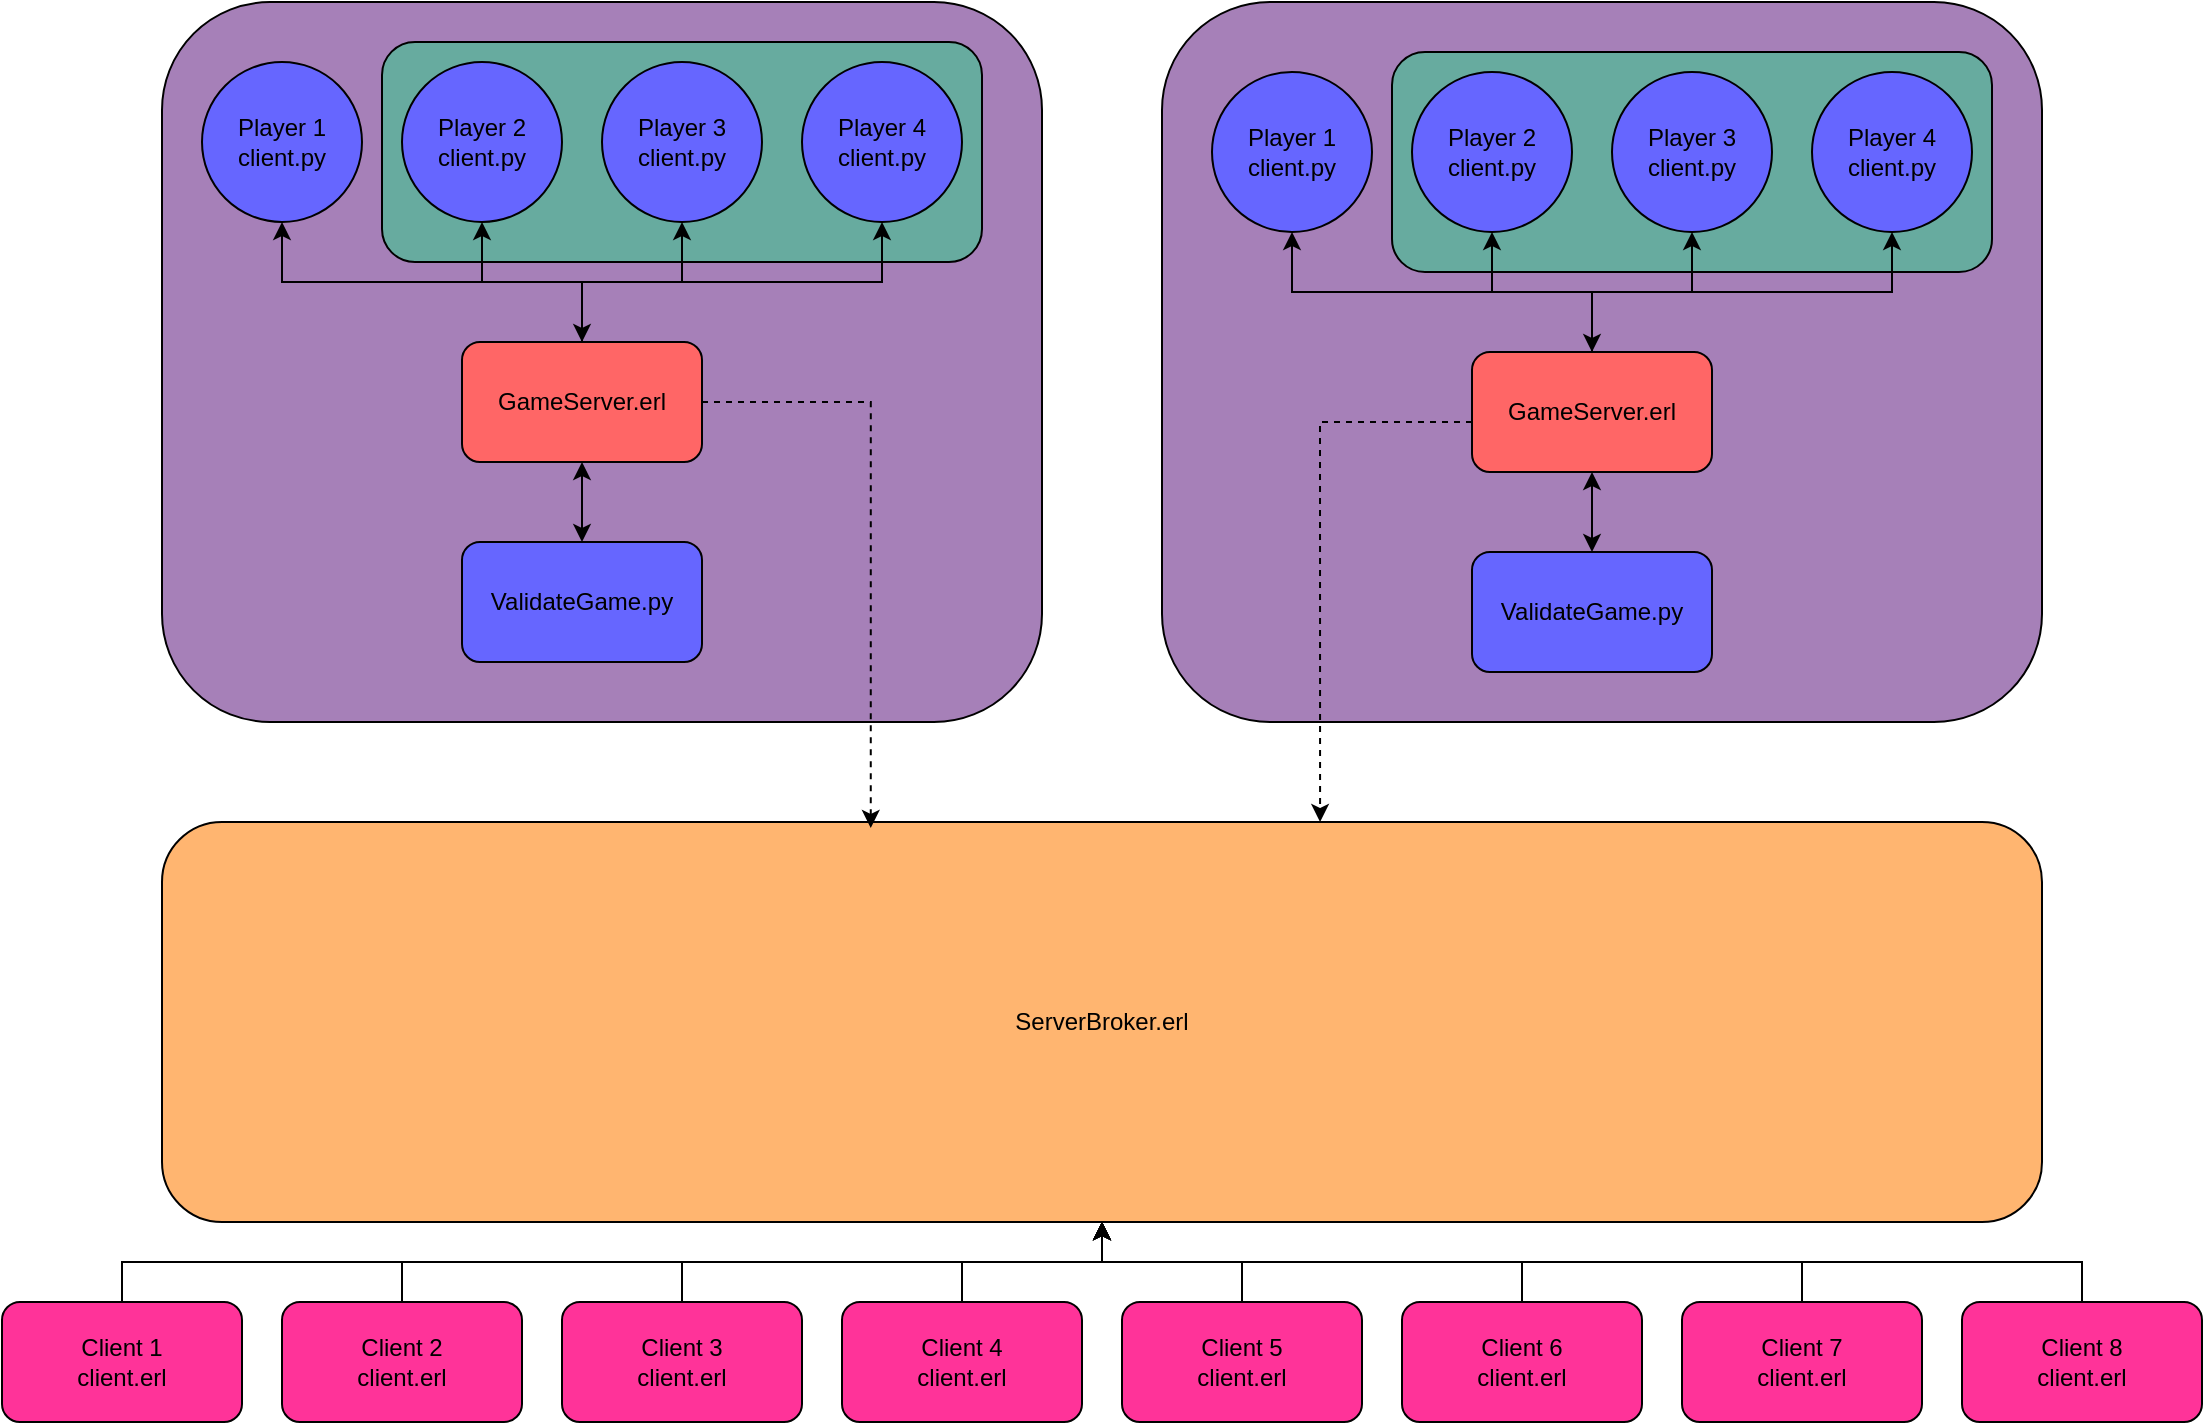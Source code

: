 <mxfile version="26.0.16">
  <diagram name="Page-1" id="VYx0M0j0fv0a2AkuUMyF">
    <mxGraphModel dx="1283" dy="863" grid="1" gridSize="10" guides="1" tooltips="1" connect="1" arrows="1" fold="1" page="1" pageScale="1" pageWidth="850" pageHeight="1100" math="0" shadow="0">
      <root>
        <mxCell id="0" />
        <mxCell id="1" parent="0" />
        <mxCell id="b1mSsga0Eo0aYAT_2aWg-15" value="" style="rounded=1;whiteSpace=wrap;html=1;fillColor=#A680B8;" vertex="1" parent="1">
          <mxGeometry x="690" y="130" width="440" height="360" as="geometry" />
        </mxCell>
        <mxCell id="b1mSsga0Eo0aYAT_2aWg-14" value="" style="rounded=1;whiteSpace=wrap;html=1;fillColor=#A680B8;" vertex="1" parent="1">
          <mxGeometry x="190" y="130" width="440" height="360" as="geometry" />
        </mxCell>
        <mxCell id="b1mSsga0Eo0aYAT_2aWg-1" value="" style="rounded=1;whiteSpace=wrap;html=1;fillColor=#67AB9F;" vertex="1" parent="1">
          <mxGeometry x="300" y="150" width="300" height="110" as="geometry" />
        </mxCell>
        <mxCell id="A0MI5SSV7Di4h1PPscc3-9" style="edgeStyle=orthogonalEdgeStyle;rounded=0;orthogonalLoop=1;jettySize=auto;html=1;entryX=0.5;entryY=1;entryDx=0;entryDy=0;" parent="1" source="A0MI5SSV7Di4h1PPscc3-1" target="A0MI5SSV7Di4h1PPscc3-6" edge="1">
          <mxGeometry relative="1" as="geometry" />
        </mxCell>
        <mxCell id="A0MI5SSV7Di4h1PPscc3-10" style="edgeStyle=orthogonalEdgeStyle;rounded=0;orthogonalLoop=1;jettySize=auto;html=1;entryX=0.5;entryY=1;entryDx=0;entryDy=0;" parent="1" source="A0MI5SSV7Di4h1PPscc3-1" target="A0MI5SSV7Di4h1PPscc3-5" edge="1">
          <mxGeometry relative="1" as="geometry" />
        </mxCell>
        <mxCell id="A0MI5SSV7Di4h1PPscc3-11" style="edgeStyle=orthogonalEdgeStyle;rounded=0;orthogonalLoop=1;jettySize=auto;html=1;exitX=0.5;exitY=0;exitDx=0;exitDy=0;entryX=0.5;entryY=1;entryDx=0;entryDy=0;" parent="1" source="A0MI5SSV7Di4h1PPscc3-1" target="A0MI5SSV7Di4h1PPscc3-4" edge="1">
          <mxGeometry relative="1" as="geometry" />
        </mxCell>
        <mxCell id="A0MI5SSV7Di4h1PPscc3-13" style="edgeStyle=orthogonalEdgeStyle;rounded=0;orthogonalLoop=1;jettySize=auto;html=1;exitX=0.5;exitY=0;exitDx=0;exitDy=0;entryX=0.5;entryY=1;entryDx=0;entryDy=0;startArrow=classic;startFill=1;" parent="1" source="A0MI5SSV7Di4h1PPscc3-1" target="A0MI5SSV7Di4h1PPscc3-7" edge="1">
          <mxGeometry relative="1" as="geometry">
            <mxPoint x="550" y="270" as="targetPoint" />
          </mxGeometry>
        </mxCell>
        <mxCell id="A0MI5SSV7Di4h1PPscc3-1" value="GameServer.erl" style="rounded=1;whiteSpace=wrap;html=1;fillColor=#FF6666;" parent="1" vertex="1">
          <mxGeometry x="340" y="300" width="120" height="60" as="geometry" />
        </mxCell>
        <mxCell id="A0MI5SSV7Di4h1PPscc3-3" style="edgeStyle=orthogonalEdgeStyle;rounded=0;orthogonalLoop=1;jettySize=auto;html=1;entryX=0.5;entryY=1;entryDx=0;entryDy=0;startArrow=classic;startFill=1;" parent="1" source="A0MI5SSV7Di4h1PPscc3-2" target="A0MI5SSV7Di4h1PPscc3-1" edge="1">
          <mxGeometry relative="1" as="geometry" />
        </mxCell>
        <mxCell id="A0MI5SSV7Di4h1PPscc3-2" value="ValidateGame.py" style="rounded=1;whiteSpace=wrap;html=1;fillColor=#6666FF;" parent="1" vertex="1">
          <mxGeometry x="340" y="400" width="120" height="60" as="geometry" />
        </mxCell>
        <mxCell id="A0MI5SSV7Di4h1PPscc3-4" value="Player 1&lt;div&gt;client.py&lt;/div&gt;" style="ellipse;whiteSpace=wrap;html=1;aspect=fixed;fillColor=#6666FF;" parent="1" vertex="1">
          <mxGeometry x="210" y="160" width="80" height="80" as="geometry" />
        </mxCell>
        <mxCell id="A0MI5SSV7Di4h1PPscc3-5" value="Player 2&lt;div&gt;client.py&lt;/div&gt;" style="ellipse;whiteSpace=wrap;html=1;aspect=fixed;fillColor=#6666FF;" parent="1" vertex="1">
          <mxGeometry x="310" y="160" width="80" height="80" as="geometry" />
        </mxCell>
        <mxCell id="A0MI5SSV7Di4h1PPscc3-6" value="Player 3&lt;div&gt;client.py&lt;/div&gt;" style="ellipse;whiteSpace=wrap;html=1;aspect=fixed;fillColor=#6666FF;" parent="1" vertex="1">
          <mxGeometry x="410" y="160" width="80" height="80" as="geometry" />
        </mxCell>
        <mxCell id="A0MI5SSV7Di4h1PPscc3-7" value="Player 4&lt;div&gt;client.py&lt;/div&gt;" style="ellipse;whiteSpace=wrap;html=1;aspect=fixed;fillColor=#6666FF;" parent="1" vertex="1">
          <mxGeometry x="510" y="160" width="80" height="80" as="geometry" />
        </mxCell>
        <mxCell id="b1mSsga0Eo0aYAT_2aWg-2" value="" style="rounded=1;whiteSpace=wrap;html=1;fillColor=#67AB9F;" vertex="1" parent="1">
          <mxGeometry x="805" y="155" width="300" height="110" as="geometry" />
        </mxCell>
        <mxCell id="b1mSsga0Eo0aYAT_2aWg-3" style="edgeStyle=orthogonalEdgeStyle;rounded=0;orthogonalLoop=1;jettySize=auto;html=1;entryX=0.5;entryY=1;entryDx=0;entryDy=0;" edge="1" parent="1" source="b1mSsga0Eo0aYAT_2aWg-7" target="b1mSsga0Eo0aYAT_2aWg-12">
          <mxGeometry relative="1" as="geometry" />
        </mxCell>
        <mxCell id="b1mSsga0Eo0aYAT_2aWg-4" style="edgeStyle=orthogonalEdgeStyle;rounded=0;orthogonalLoop=1;jettySize=auto;html=1;entryX=0.5;entryY=1;entryDx=0;entryDy=0;" edge="1" parent="1" source="b1mSsga0Eo0aYAT_2aWg-7" target="b1mSsga0Eo0aYAT_2aWg-11">
          <mxGeometry relative="1" as="geometry" />
        </mxCell>
        <mxCell id="b1mSsga0Eo0aYAT_2aWg-5" style="edgeStyle=orthogonalEdgeStyle;rounded=0;orthogonalLoop=1;jettySize=auto;html=1;exitX=0.5;exitY=0;exitDx=0;exitDy=0;entryX=0.5;entryY=1;entryDx=0;entryDy=0;" edge="1" parent="1" source="b1mSsga0Eo0aYAT_2aWg-7" target="b1mSsga0Eo0aYAT_2aWg-10">
          <mxGeometry relative="1" as="geometry" />
        </mxCell>
        <mxCell id="b1mSsga0Eo0aYAT_2aWg-6" style="edgeStyle=orthogonalEdgeStyle;rounded=0;orthogonalLoop=1;jettySize=auto;html=1;exitX=0.5;exitY=0;exitDx=0;exitDy=0;entryX=0.5;entryY=1;entryDx=0;entryDy=0;startArrow=classic;startFill=1;" edge="1" parent="1" source="b1mSsga0Eo0aYAT_2aWg-7" target="b1mSsga0Eo0aYAT_2aWg-13">
          <mxGeometry relative="1" as="geometry">
            <mxPoint x="1055" y="275" as="targetPoint" />
          </mxGeometry>
        </mxCell>
        <mxCell id="b1mSsga0Eo0aYAT_2aWg-7" value="GameServer.erl" style="rounded=1;whiteSpace=wrap;html=1;fillColor=#FF6666;" vertex="1" parent="1">
          <mxGeometry x="845" y="305" width="120" height="60" as="geometry" />
        </mxCell>
        <mxCell id="b1mSsga0Eo0aYAT_2aWg-8" style="edgeStyle=orthogonalEdgeStyle;rounded=0;orthogonalLoop=1;jettySize=auto;html=1;entryX=0.5;entryY=1;entryDx=0;entryDy=0;startArrow=classic;startFill=1;" edge="1" parent="1" source="b1mSsga0Eo0aYAT_2aWg-9" target="b1mSsga0Eo0aYAT_2aWg-7">
          <mxGeometry relative="1" as="geometry" />
        </mxCell>
        <mxCell id="b1mSsga0Eo0aYAT_2aWg-9" value="ValidateGame.py" style="rounded=1;whiteSpace=wrap;html=1;fillColor=#6666FF;" vertex="1" parent="1">
          <mxGeometry x="845" y="405" width="120" height="60" as="geometry" />
        </mxCell>
        <mxCell id="b1mSsga0Eo0aYAT_2aWg-10" value="Player 1&lt;div&gt;client.py&lt;/div&gt;" style="ellipse;whiteSpace=wrap;html=1;aspect=fixed;fillColor=#6666FF;" vertex="1" parent="1">
          <mxGeometry x="715" y="165" width="80" height="80" as="geometry" />
        </mxCell>
        <mxCell id="b1mSsga0Eo0aYAT_2aWg-11" value="Player 2&lt;div&gt;client.py&lt;/div&gt;" style="ellipse;whiteSpace=wrap;html=1;aspect=fixed;fillColor=#6666FF;" vertex="1" parent="1">
          <mxGeometry x="815" y="165" width="80" height="80" as="geometry" />
        </mxCell>
        <mxCell id="b1mSsga0Eo0aYAT_2aWg-12" value="Player 3&lt;div&gt;client.py&lt;/div&gt;" style="ellipse;whiteSpace=wrap;html=1;aspect=fixed;fillColor=#6666FF;" vertex="1" parent="1">
          <mxGeometry x="915" y="165" width="80" height="80" as="geometry" />
        </mxCell>
        <mxCell id="b1mSsga0Eo0aYAT_2aWg-13" value="Player 4&lt;div&gt;client.py&lt;/div&gt;" style="ellipse;whiteSpace=wrap;html=1;aspect=fixed;fillColor=#6666FF;" vertex="1" parent="1">
          <mxGeometry x="1015" y="165" width="80" height="80" as="geometry" />
        </mxCell>
        <mxCell id="b1mSsga0Eo0aYAT_2aWg-16" value="ServerBroker.erl" style="rounded=1;whiteSpace=wrap;html=1;fillColor=#FFB570;" vertex="1" parent="1">
          <mxGeometry x="190" y="540" width="940" height="200" as="geometry" />
        </mxCell>
        <mxCell id="b1mSsga0Eo0aYAT_2aWg-19" style="edgeStyle=orthogonalEdgeStyle;rounded=0;orthogonalLoop=1;jettySize=auto;html=1;entryX=0.616;entryY=0;entryDx=0;entryDy=0;entryPerimeter=0;dashed=1;" edge="1" parent="1" source="b1mSsga0Eo0aYAT_2aWg-7" target="b1mSsga0Eo0aYAT_2aWg-16">
          <mxGeometry relative="1" as="geometry">
            <Array as="points">
              <mxPoint x="769" y="340" />
            </Array>
          </mxGeometry>
        </mxCell>
        <mxCell id="b1mSsga0Eo0aYAT_2aWg-20" style="edgeStyle=orthogonalEdgeStyle;rounded=0;orthogonalLoop=1;jettySize=auto;html=1;entryX=0.377;entryY=0.015;entryDx=0;entryDy=0;entryPerimeter=0;dashed=1;" edge="1" parent="1" source="A0MI5SSV7Di4h1PPscc3-1" target="b1mSsga0Eo0aYAT_2aWg-16">
          <mxGeometry relative="1" as="geometry">
            <Array as="points">
              <mxPoint x="544" y="330" />
            </Array>
          </mxGeometry>
        </mxCell>
        <mxCell id="b1mSsga0Eo0aYAT_2aWg-33" style="edgeStyle=orthogonalEdgeStyle;rounded=0;orthogonalLoop=1;jettySize=auto;html=1;" edge="1" parent="1" source="b1mSsga0Eo0aYAT_2aWg-21" target="b1mSsga0Eo0aYAT_2aWg-16">
          <mxGeometry relative="1" as="geometry" />
        </mxCell>
        <mxCell id="b1mSsga0Eo0aYAT_2aWg-21" value="Client 1&lt;div&gt;client.erl&lt;/div&gt;" style="rounded=1;whiteSpace=wrap;html=1;fillColor=#FF3399;" vertex="1" parent="1">
          <mxGeometry x="110" y="780" width="120" height="60" as="geometry" />
        </mxCell>
        <mxCell id="b1mSsga0Eo0aYAT_2aWg-34" style="edgeStyle=orthogonalEdgeStyle;rounded=0;orthogonalLoop=1;jettySize=auto;html=1;entryX=0.5;entryY=1;entryDx=0;entryDy=0;" edge="1" parent="1" source="b1mSsga0Eo0aYAT_2aWg-22" target="b1mSsga0Eo0aYAT_2aWg-16">
          <mxGeometry relative="1" as="geometry" />
        </mxCell>
        <mxCell id="b1mSsga0Eo0aYAT_2aWg-22" value="Client 2&lt;div&gt;client.erl&lt;/div&gt;" style="rounded=1;whiteSpace=wrap;html=1;fillColor=#FF3399;" vertex="1" parent="1">
          <mxGeometry x="250" y="780" width="120" height="60" as="geometry" />
        </mxCell>
        <mxCell id="b1mSsga0Eo0aYAT_2aWg-32" style="edgeStyle=orthogonalEdgeStyle;rounded=0;orthogonalLoop=1;jettySize=auto;html=1;entryX=0.5;entryY=1;entryDx=0;entryDy=0;" edge="1" parent="1" source="b1mSsga0Eo0aYAT_2aWg-23" target="b1mSsga0Eo0aYAT_2aWg-16">
          <mxGeometry relative="1" as="geometry" />
        </mxCell>
        <mxCell id="b1mSsga0Eo0aYAT_2aWg-23" value="Client 3&lt;div&gt;client.erl&lt;/div&gt;" style="rounded=1;whiteSpace=wrap;html=1;fillColor=#FF3399;" vertex="1" parent="1">
          <mxGeometry x="390" y="780" width="120" height="60" as="geometry" />
        </mxCell>
        <mxCell id="b1mSsga0Eo0aYAT_2aWg-36" style="edgeStyle=orthogonalEdgeStyle;rounded=0;orthogonalLoop=1;jettySize=auto;html=1;entryX=0.5;entryY=1;entryDx=0;entryDy=0;" edge="1" parent="1" source="b1mSsga0Eo0aYAT_2aWg-24" target="b1mSsga0Eo0aYAT_2aWg-16">
          <mxGeometry relative="1" as="geometry" />
        </mxCell>
        <mxCell id="b1mSsga0Eo0aYAT_2aWg-24" value="Client 4&lt;div&gt;client.erl&lt;/div&gt;" style="rounded=1;whiteSpace=wrap;html=1;fillColor=#FF3399;" vertex="1" parent="1">
          <mxGeometry x="530" y="780" width="120" height="60" as="geometry" />
        </mxCell>
        <mxCell id="b1mSsga0Eo0aYAT_2aWg-35" style="edgeStyle=orthogonalEdgeStyle;rounded=0;orthogonalLoop=1;jettySize=auto;html=1;entryX=0.5;entryY=1;entryDx=0;entryDy=0;" edge="1" parent="1" source="b1mSsga0Eo0aYAT_2aWg-25" target="b1mSsga0Eo0aYAT_2aWg-16">
          <mxGeometry relative="1" as="geometry" />
        </mxCell>
        <mxCell id="b1mSsga0Eo0aYAT_2aWg-25" value="Client 5&lt;div&gt;client.erl&lt;/div&gt;" style="rounded=1;whiteSpace=wrap;html=1;fillColor=#FF3399;" vertex="1" parent="1">
          <mxGeometry x="670" y="780" width="120" height="60" as="geometry" />
        </mxCell>
        <mxCell id="b1mSsga0Eo0aYAT_2aWg-37" style="edgeStyle=orthogonalEdgeStyle;rounded=0;orthogonalLoop=1;jettySize=auto;html=1;entryX=0.5;entryY=1;entryDx=0;entryDy=0;" edge="1" parent="1" source="b1mSsga0Eo0aYAT_2aWg-26" target="b1mSsga0Eo0aYAT_2aWg-16">
          <mxGeometry relative="1" as="geometry" />
        </mxCell>
        <mxCell id="b1mSsga0Eo0aYAT_2aWg-26" value="Client 6&lt;div&gt;client.erl&lt;/div&gt;" style="rounded=1;whiteSpace=wrap;html=1;fillColor=#FF3399;" vertex="1" parent="1">
          <mxGeometry x="810" y="780" width="120" height="60" as="geometry" />
        </mxCell>
        <mxCell id="b1mSsga0Eo0aYAT_2aWg-38" style="edgeStyle=orthogonalEdgeStyle;rounded=0;orthogonalLoop=1;jettySize=auto;html=1;entryX=0.5;entryY=1;entryDx=0;entryDy=0;" edge="1" parent="1" source="b1mSsga0Eo0aYAT_2aWg-27" target="b1mSsga0Eo0aYAT_2aWg-16">
          <mxGeometry relative="1" as="geometry" />
        </mxCell>
        <mxCell id="b1mSsga0Eo0aYAT_2aWg-27" value="Client 7&lt;div&gt;client.erl&lt;/div&gt;" style="rounded=1;whiteSpace=wrap;html=1;fillColor=#FF3399;" vertex="1" parent="1">
          <mxGeometry x="950" y="780" width="120" height="60" as="geometry" />
        </mxCell>
        <mxCell id="b1mSsga0Eo0aYAT_2aWg-39" style="edgeStyle=orthogonalEdgeStyle;rounded=0;orthogonalLoop=1;jettySize=auto;html=1;entryX=0.5;entryY=1;entryDx=0;entryDy=0;" edge="1" parent="1" source="b1mSsga0Eo0aYAT_2aWg-28" target="b1mSsga0Eo0aYAT_2aWg-16">
          <mxGeometry relative="1" as="geometry" />
        </mxCell>
        <mxCell id="b1mSsga0Eo0aYAT_2aWg-28" value="Client 8&lt;div&gt;client.erl&lt;/div&gt;" style="rounded=1;whiteSpace=wrap;html=1;fillColor=#FF3399;" vertex="1" parent="1">
          <mxGeometry x="1090" y="780" width="120" height="60" as="geometry" />
        </mxCell>
      </root>
    </mxGraphModel>
  </diagram>
</mxfile>
